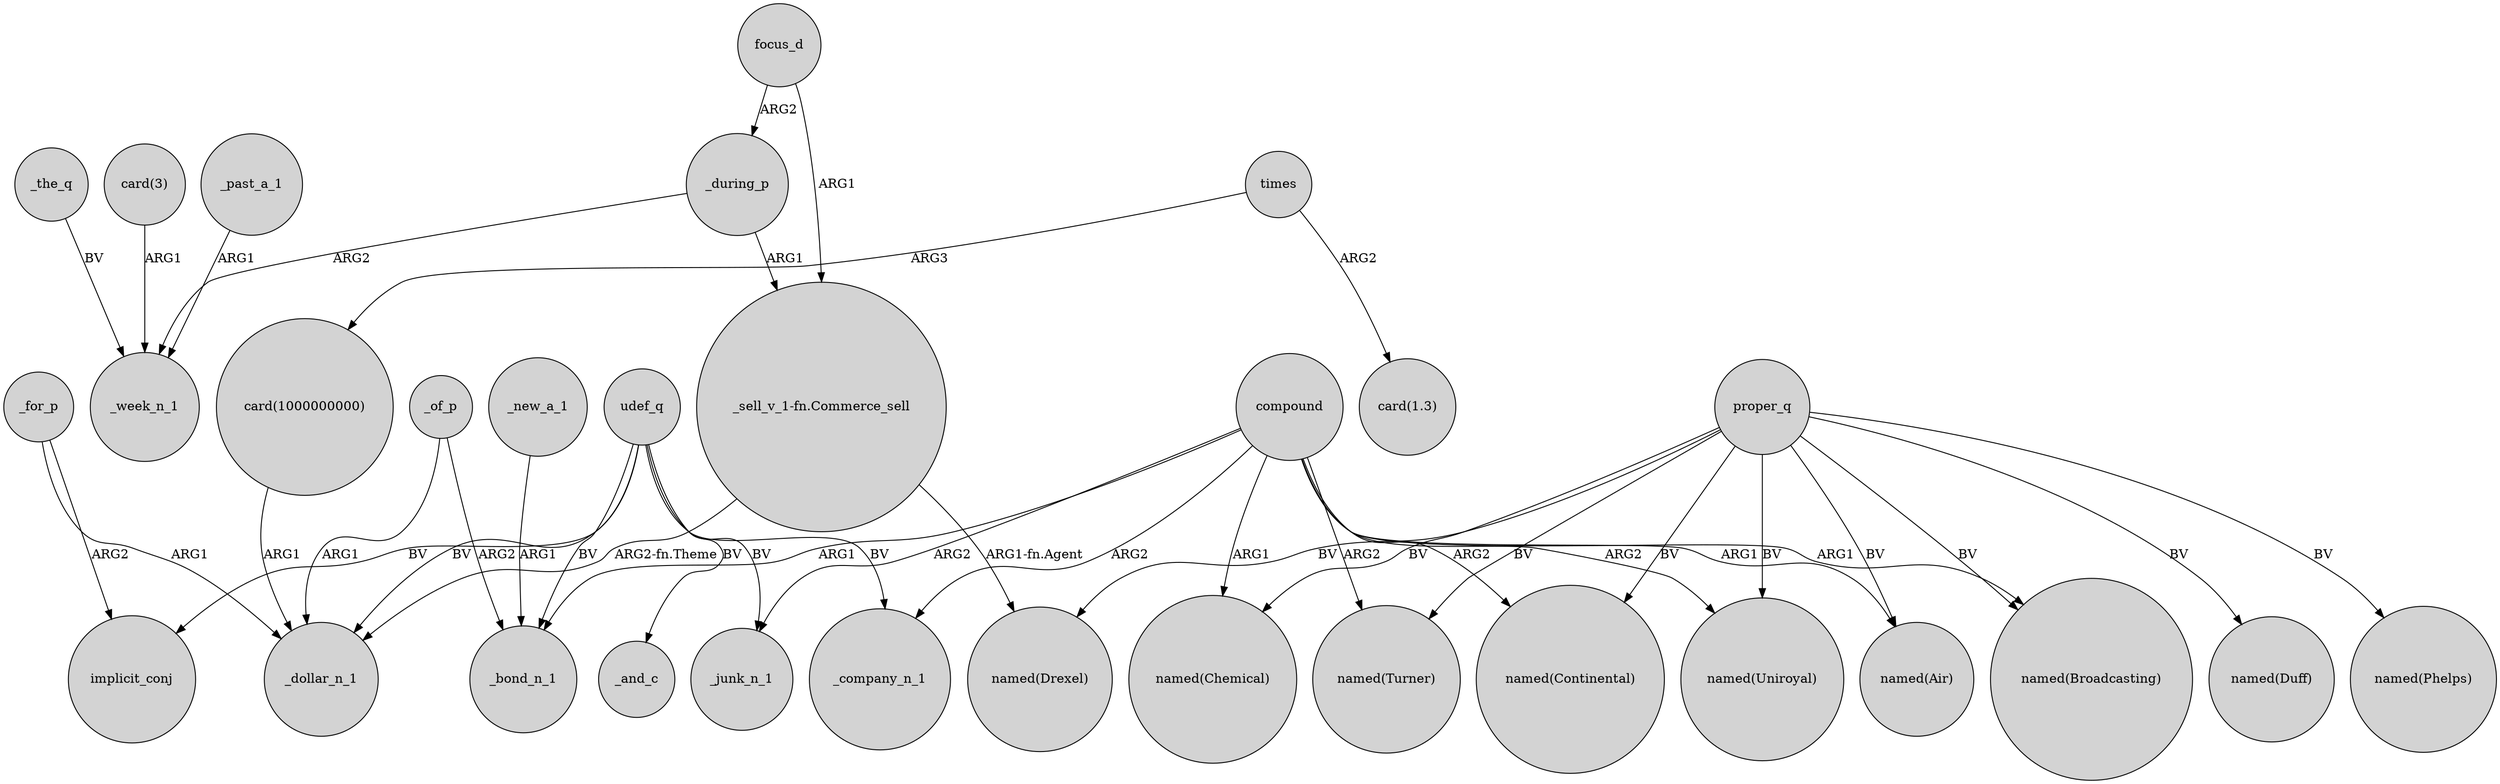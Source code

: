 digraph {
	node [shape=circle style=filled]
	focus_d -> _during_p [label=ARG2]
	proper_q -> "named(Turner)" [label=BV]
	_new_a_1 -> _bond_n_1 [label=ARG1]
	_past_a_1 -> _week_n_1 [label=ARG1]
	compound -> "named(Continental)" [label=ARG2]
	_for_p -> implicit_conj [label=ARG2]
	proper_q -> "named(Uniroyal)" [label=BV]
	proper_q -> "named(Duff)" [label=BV]
	proper_q -> "named(Broadcasting)" [label=BV]
	_of_p -> _dollar_n_1 [label=ARG1]
	compound -> _company_n_1 [label=ARG2]
	proper_q -> "named(Drexel)" [label=BV]
	compound -> "named(Broadcasting)" [label=ARG1]
	proper_q -> "named(Air)" [label=BV]
	compound -> _bond_n_1 [label=ARG1]
	proper_q -> "named(Phelps)" [label=BV]
	times -> "card(1.3)" [label=ARG2]
	"_sell_v_1-fn.Commerce_sell" -> "named(Drexel)" [label="ARG1-fn.Agent"]
	compound -> "named(Chemical)" [label=ARG1]
	_of_p -> _bond_n_1 [label=ARG2]
	compound -> _junk_n_1 [label=ARG2]
	compound -> "named(Turner)" [label=ARG2]
	udef_q -> implicit_conj [label=BV]
	focus_d -> "_sell_v_1-fn.Commerce_sell" [label=ARG1]
	times -> "card(1000000000)" [label=ARG3]
	_during_p -> "_sell_v_1-fn.Commerce_sell" [label=ARG1]
	udef_q -> _junk_n_1 [label=BV]
	udef_q -> _bond_n_1 [label=BV]
	_the_q -> _week_n_1 [label=BV]
	"_sell_v_1-fn.Commerce_sell" -> _dollar_n_1 [label="ARG2-fn.Theme"]
	proper_q -> "named(Chemical)" [label=BV]
	_for_p -> _dollar_n_1 [label=ARG1]
	compound -> "named(Air)" [label=ARG1]
	proper_q -> "named(Continental)" [label=BV]
	"card(3)" -> _week_n_1 [label=ARG1]
	"card(1000000000)" -> _dollar_n_1 [label=ARG1]
	udef_q -> _and_c [label=BV]
	_during_p -> _week_n_1 [label=ARG2]
	udef_q -> _company_n_1 [label=BV]
	udef_q -> _dollar_n_1 [label=BV]
	compound -> "named(Uniroyal)" [label=ARG2]
}
